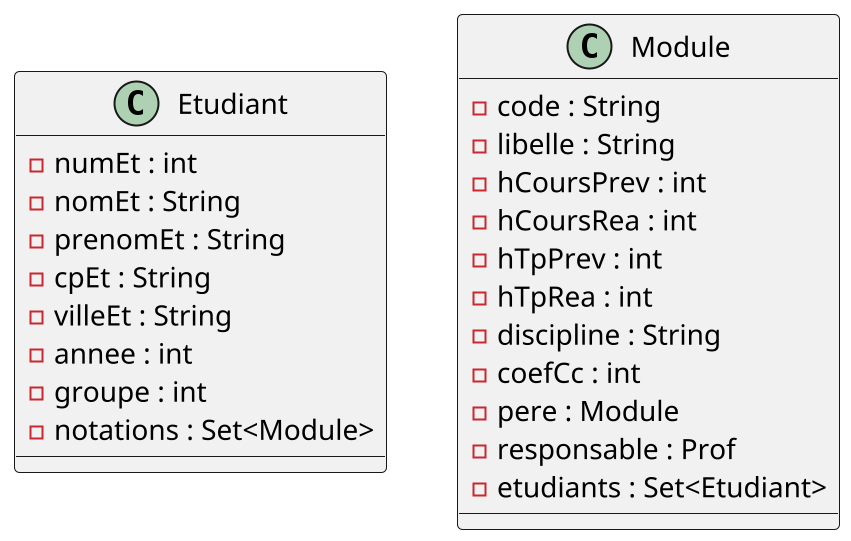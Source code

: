 @startuml
scale 2

class Etudiant{
-numEt : int
-nomEt : String
-prenomEt : String
-cpEt : String
-villeEt : String
-annee : int
-groupe : int
-notations : Set<Module>
}

class Module{
-code : String
-libelle : String
-hCoursPrev : int
-hCoursRea : int
-hTpPrev : int
-hTpRea : int
-discipline : String
-coefCc : int
-pere : Module
-responsable : Prof
-etudiants : Set<Etudiant>
}



@enduml